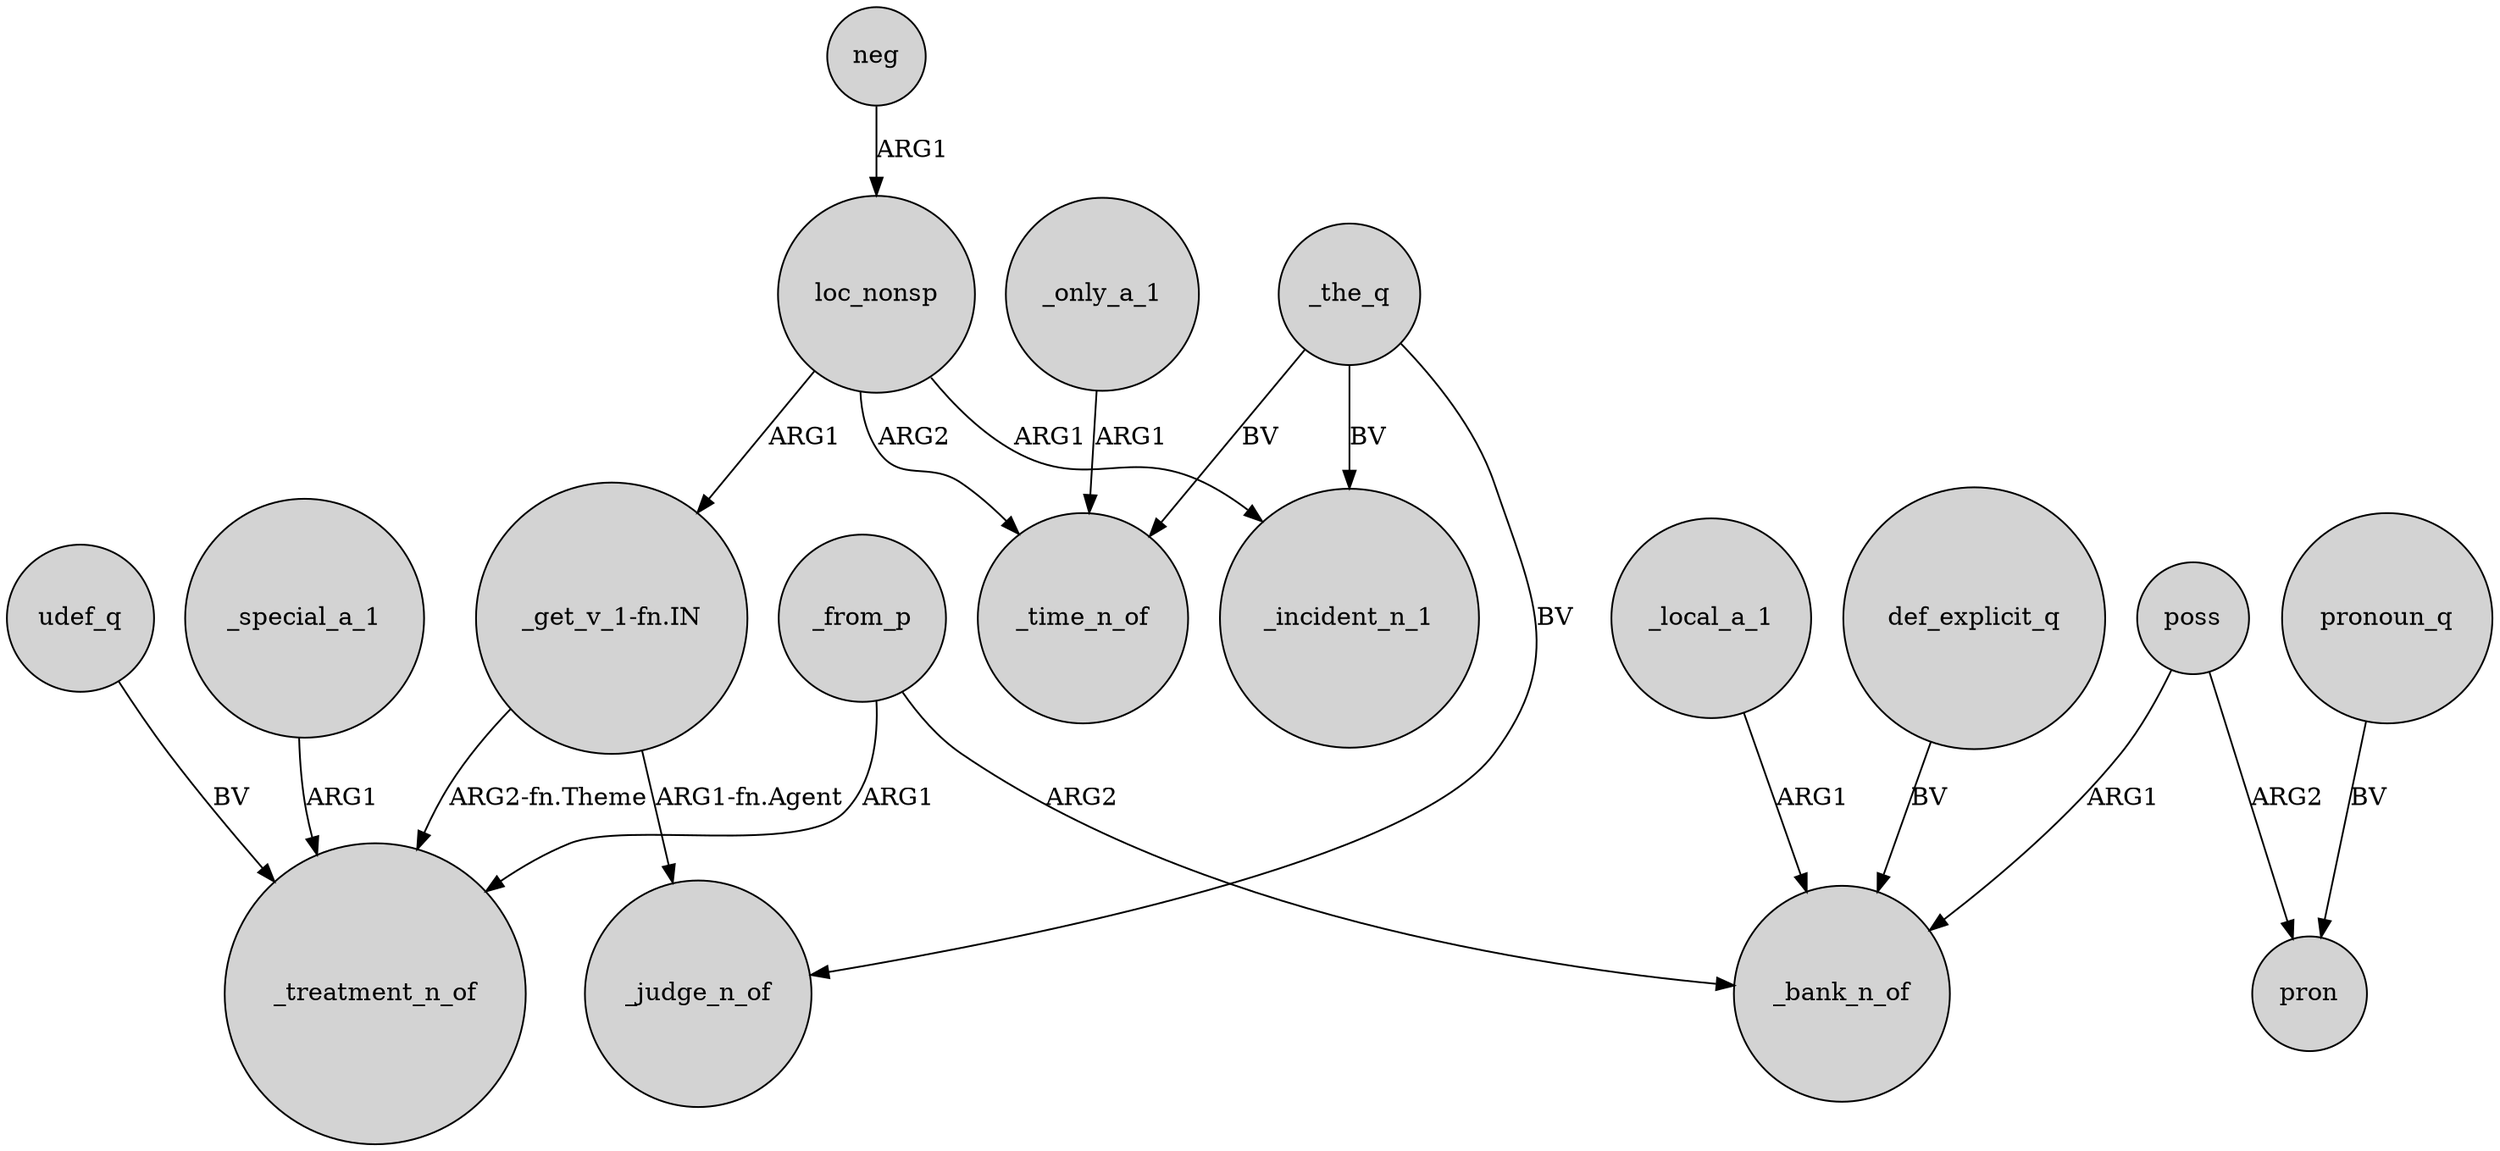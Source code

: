 digraph {
	node [shape=circle style=filled]
	_from_p -> _treatment_n_of [label=ARG1]
	_only_a_1 -> _time_n_of [label=ARG1]
	poss -> pron [label=ARG2]
	loc_nonsp -> _time_n_of [label=ARG2]
	_from_p -> _bank_n_of [label=ARG2]
	"_get_v_1-fn.IN" -> _treatment_n_of [label="ARG2-fn.Theme"]
	poss -> _bank_n_of [label=ARG1]
	pronoun_q -> pron [label=BV]
	_the_q -> _time_n_of [label=BV]
	neg -> loc_nonsp [label=ARG1]
	_special_a_1 -> _treatment_n_of [label=ARG1]
	loc_nonsp -> _incident_n_1 [label=ARG1]
	def_explicit_q -> _bank_n_of [label=BV]
	udef_q -> _treatment_n_of [label=BV]
	_the_q -> _incident_n_1 [label=BV]
	loc_nonsp -> "_get_v_1-fn.IN" [label=ARG1]
	"_get_v_1-fn.IN" -> _judge_n_of [label="ARG1-fn.Agent"]
	_the_q -> _judge_n_of [label=BV]
	_local_a_1 -> _bank_n_of [label=ARG1]
}
